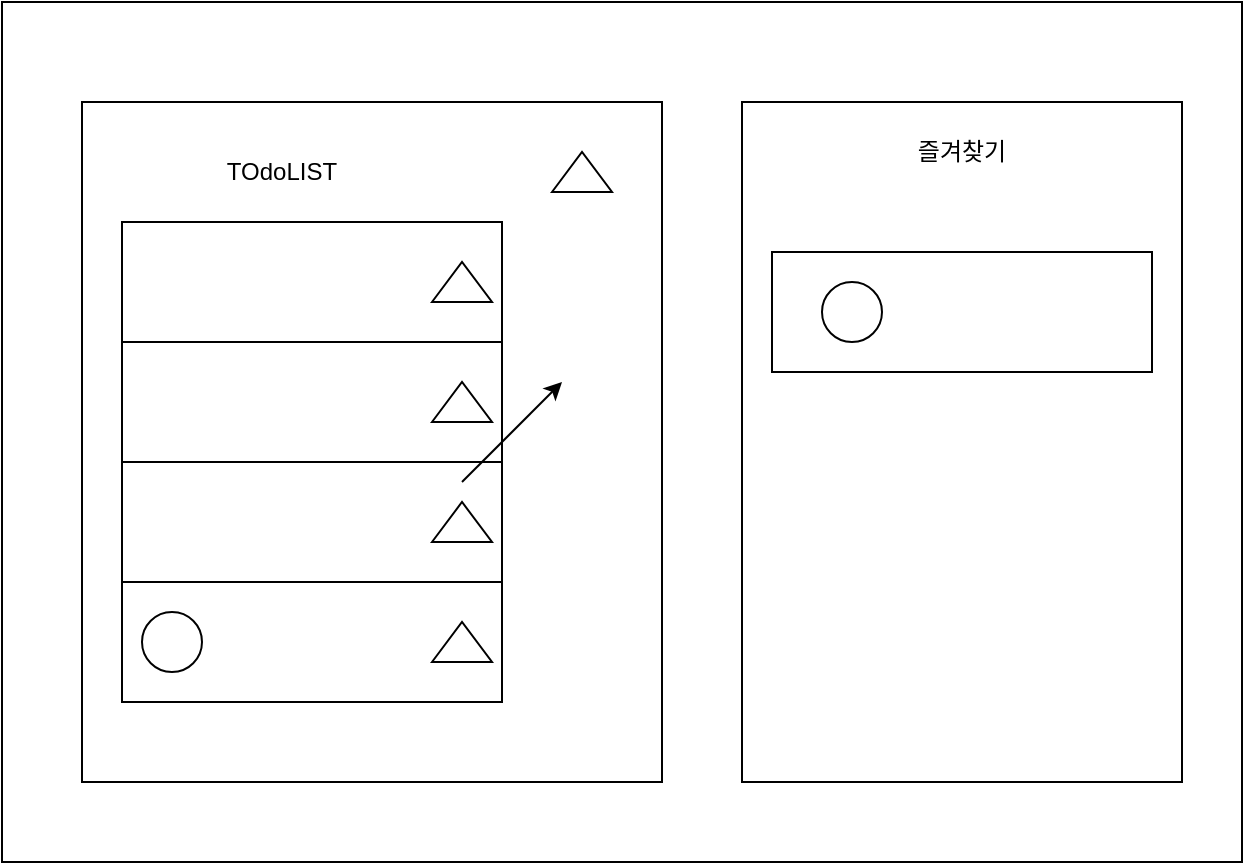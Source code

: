 <mxfile version="20.8.4" type="github">
  <diagram id="YnhLui2sgzgnwGF6cM7a" name="페이지-1">
    <mxGraphModel dx="936" dy="502" grid="1" gridSize="10" guides="1" tooltips="1" connect="1" arrows="1" fold="1" page="1" pageScale="1" pageWidth="827" pageHeight="1169" math="0" shadow="0">
      <root>
        <mxCell id="0" />
        <mxCell id="1" parent="0" />
        <mxCell id="cm6aJ1_unaGbNI5dBqW1-1" value="" style="rounded=0;whiteSpace=wrap;html=1;" vertex="1" parent="1">
          <mxGeometry x="160" y="50" width="620" height="430" as="geometry" />
        </mxCell>
        <mxCell id="cm6aJ1_unaGbNI5dBqW1-2" value="" style="rounded=0;whiteSpace=wrap;html=1;" vertex="1" parent="1">
          <mxGeometry x="200" y="100" width="290" height="340" as="geometry" />
        </mxCell>
        <mxCell id="cm6aJ1_unaGbNI5dBqW1-3" value="" style="triangle;whiteSpace=wrap;html=1;rotation=-90;" vertex="1" parent="1">
          <mxGeometry x="440" y="120" width="20" height="30" as="geometry" />
        </mxCell>
        <mxCell id="cm6aJ1_unaGbNI5dBqW1-5" value="" style="rounded=0;whiteSpace=wrap;html=1;" vertex="1" parent="1">
          <mxGeometry x="220" y="160" width="190" height="60" as="geometry" />
        </mxCell>
        <mxCell id="cm6aJ1_unaGbNI5dBqW1-6" value="" style="rounded=0;whiteSpace=wrap;html=1;" vertex="1" parent="1">
          <mxGeometry x="220" y="220" width="190" height="60" as="geometry" />
        </mxCell>
        <mxCell id="cm6aJ1_unaGbNI5dBqW1-7" value="" style="rounded=0;whiteSpace=wrap;html=1;" vertex="1" parent="1">
          <mxGeometry x="220" y="280" width="190" height="60" as="geometry" />
        </mxCell>
        <mxCell id="cm6aJ1_unaGbNI5dBqW1-9" value="" style="triangle;whiteSpace=wrap;html=1;rotation=-90;" vertex="1" parent="1">
          <mxGeometry x="380" y="175" width="20" height="30" as="geometry" />
        </mxCell>
        <mxCell id="cm6aJ1_unaGbNI5dBqW1-10" value="" style="triangle;whiteSpace=wrap;html=1;rotation=-90;" vertex="1" parent="1">
          <mxGeometry x="380" y="235" width="20" height="30" as="geometry" />
        </mxCell>
        <mxCell id="cm6aJ1_unaGbNI5dBqW1-11" value="" style="triangle;whiteSpace=wrap;html=1;rotation=-90;" vertex="1" parent="1">
          <mxGeometry x="380" y="295" width="20" height="30" as="geometry" />
        </mxCell>
        <mxCell id="cm6aJ1_unaGbNI5dBqW1-12" value="TOdoLIST" style="text;html=1;strokeColor=none;fillColor=none;align=center;verticalAlign=middle;whiteSpace=wrap;rounded=0;" vertex="1" parent="1">
          <mxGeometry x="270" y="120" width="60" height="30" as="geometry" />
        </mxCell>
        <mxCell id="cm6aJ1_unaGbNI5dBqW1-13" value="" style="rounded=0;whiteSpace=wrap;html=1;" vertex="1" parent="1">
          <mxGeometry x="530" y="100" width="220" height="340" as="geometry" />
        </mxCell>
        <mxCell id="cm6aJ1_unaGbNI5dBqW1-14" value="" style="rounded=0;whiteSpace=wrap;html=1;" vertex="1" parent="1">
          <mxGeometry x="545" y="175" width="190" height="60" as="geometry" />
        </mxCell>
        <mxCell id="cm6aJ1_unaGbNI5dBqW1-15" value="즐겨찾기" style="text;html=1;strokeColor=none;fillColor=none;align=center;verticalAlign=middle;whiteSpace=wrap;rounded=0;" vertex="1" parent="1">
          <mxGeometry x="610" y="110" width="60" height="30" as="geometry" />
        </mxCell>
        <mxCell id="cm6aJ1_unaGbNI5dBqW1-16" value="" style="rounded=0;whiteSpace=wrap;html=1;" vertex="1" parent="1">
          <mxGeometry x="220" y="340" width="190" height="60" as="geometry" />
        </mxCell>
        <mxCell id="cm6aJ1_unaGbNI5dBqW1-17" value="" style="triangle;whiteSpace=wrap;html=1;rotation=-90;" vertex="1" parent="1">
          <mxGeometry x="380" y="355" width="20" height="30" as="geometry" />
        </mxCell>
        <mxCell id="cm6aJ1_unaGbNI5dBqW1-19" value="" style="ellipse;whiteSpace=wrap;html=1;aspect=fixed;" vertex="1" parent="1">
          <mxGeometry x="570" y="190" width="30" height="30" as="geometry" />
        </mxCell>
        <mxCell id="cm6aJ1_unaGbNI5dBqW1-20" value="" style="ellipse;whiteSpace=wrap;html=1;aspect=fixed;" vertex="1" parent="1">
          <mxGeometry x="230" y="355" width="30" height="30" as="geometry" />
        </mxCell>
        <mxCell id="cm6aJ1_unaGbNI5dBqW1-24" value="" style="endArrow=classic;html=1;rounded=0;" edge="1" parent="1">
          <mxGeometry width="50" height="50" relative="1" as="geometry">
            <mxPoint x="390" y="290" as="sourcePoint" />
            <mxPoint x="440" y="240" as="targetPoint" />
          </mxGeometry>
        </mxCell>
      </root>
    </mxGraphModel>
  </diagram>
</mxfile>
